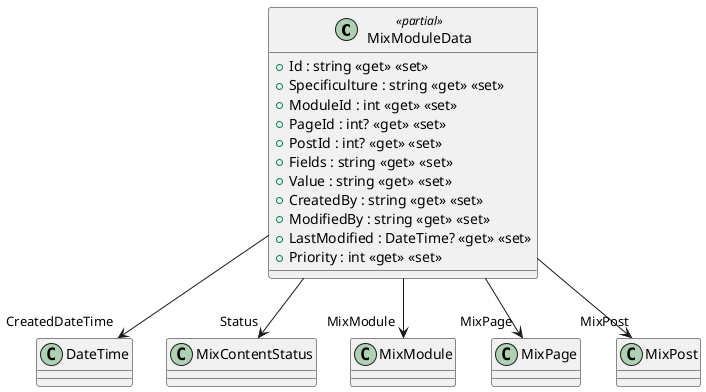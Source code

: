 @startuml
class MixModuleData <<partial>> {
    + Id : string <<get>> <<set>>
    + Specificulture : string <<get>> <<set>>
    + ModuleId : int <<get>> <<set>>
    + PageId : int? <<get>> <<set>>
    + PostId : int? <<get>> <<set>>
    + Fields : string <<get>> <<set>>
    + Value : string <<get>> <<set>>
    + CreatedBy : string <<get>> <<set>>
    + ModifiedBy : string <<get>> <<set>>
    + LastModified : DateTime? <<get>> <<set>>
    + Priority : int <<get>> <<set>>
}
MixModuleData --> "CreatedDateTime" DateTime
MixModuleData --> "Status" MixContentStatus
MixModuleData --> "MixModule" MixModule
MixModuleData --> "MixPage" MixPage
MixModuleData --> "MixPost" MixPost
@enduml
